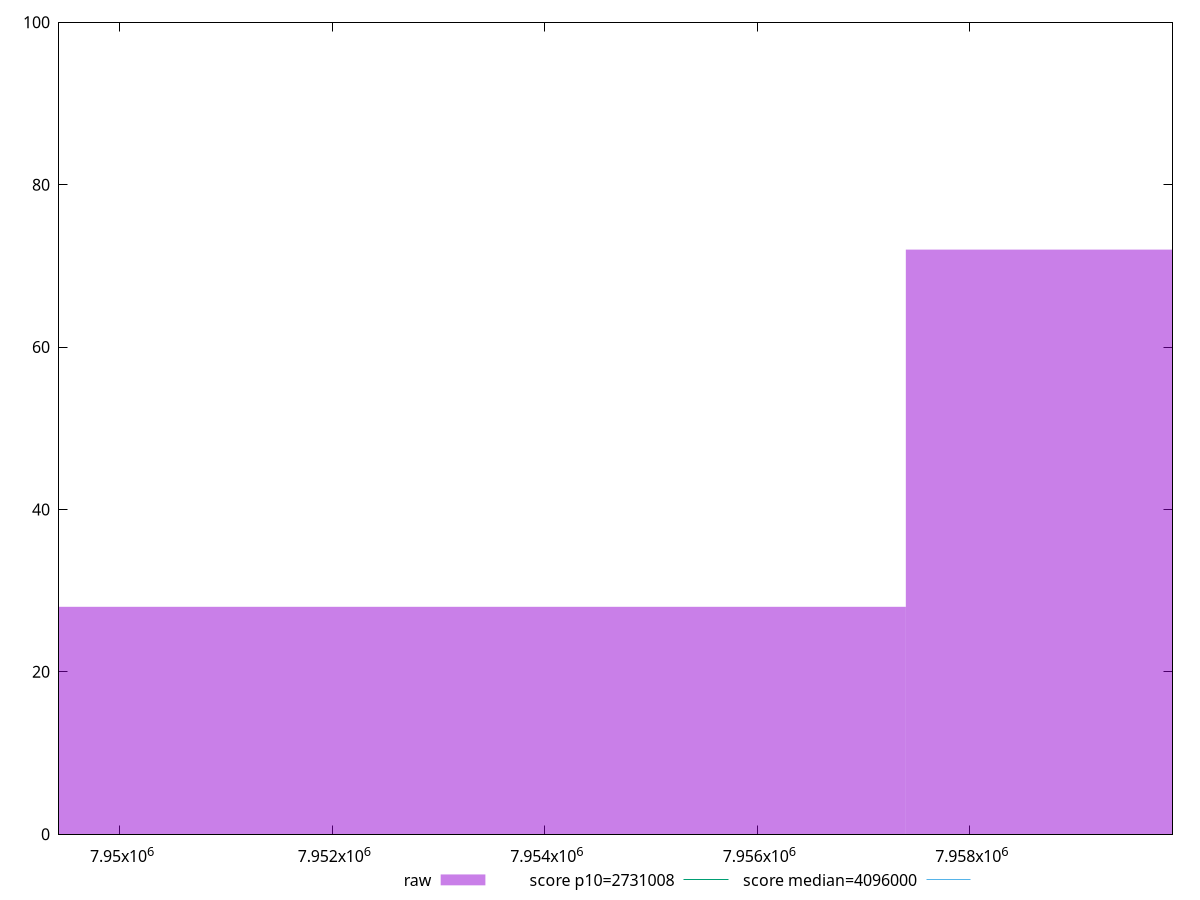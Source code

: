 reset

$raw <<EOF
7952173.029214081 28
7962622.665257727 72
EOF

set key outside below
set boxwidth 10449.63604364531
set xrange [7949427:7959908]
set yrange [0:100]
set trange [0:100]
set style fill transparent solid 0.5 noborder

set parametric
set terminal svg size 640, 490 enhanced background rgb 'white'
set output "reprap/total-byte-weight/samples/pages+cached+nointeractive/raw/histogram.svg"

plot $raw title "raw" with boxes, \
     2731008,t title "score p10=2731008", \
     4096000,t title "score median=4096000"

reset
